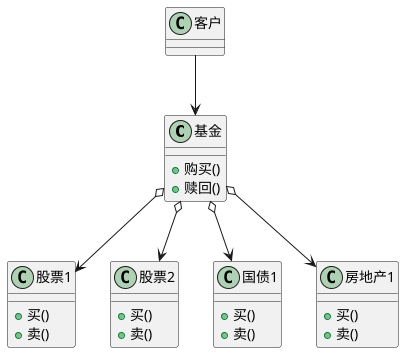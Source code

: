 @startuml 1

class 基金 {
    + 购买()
    + 赎回()
}

class 股票1{
    + 买()
    + 卖()
}

class 股票2{
    + 买()
    + 卖()
}

class 国债1{
    + 买()
    + 卖()
}

class 房地产1{
    + 买()
    + 卖()
}

客户 --> 基金

基金 o--> 股票1
基金 o--> 股票2
基金 o--> 国债1
基金 o--> 房地产1


@enduml